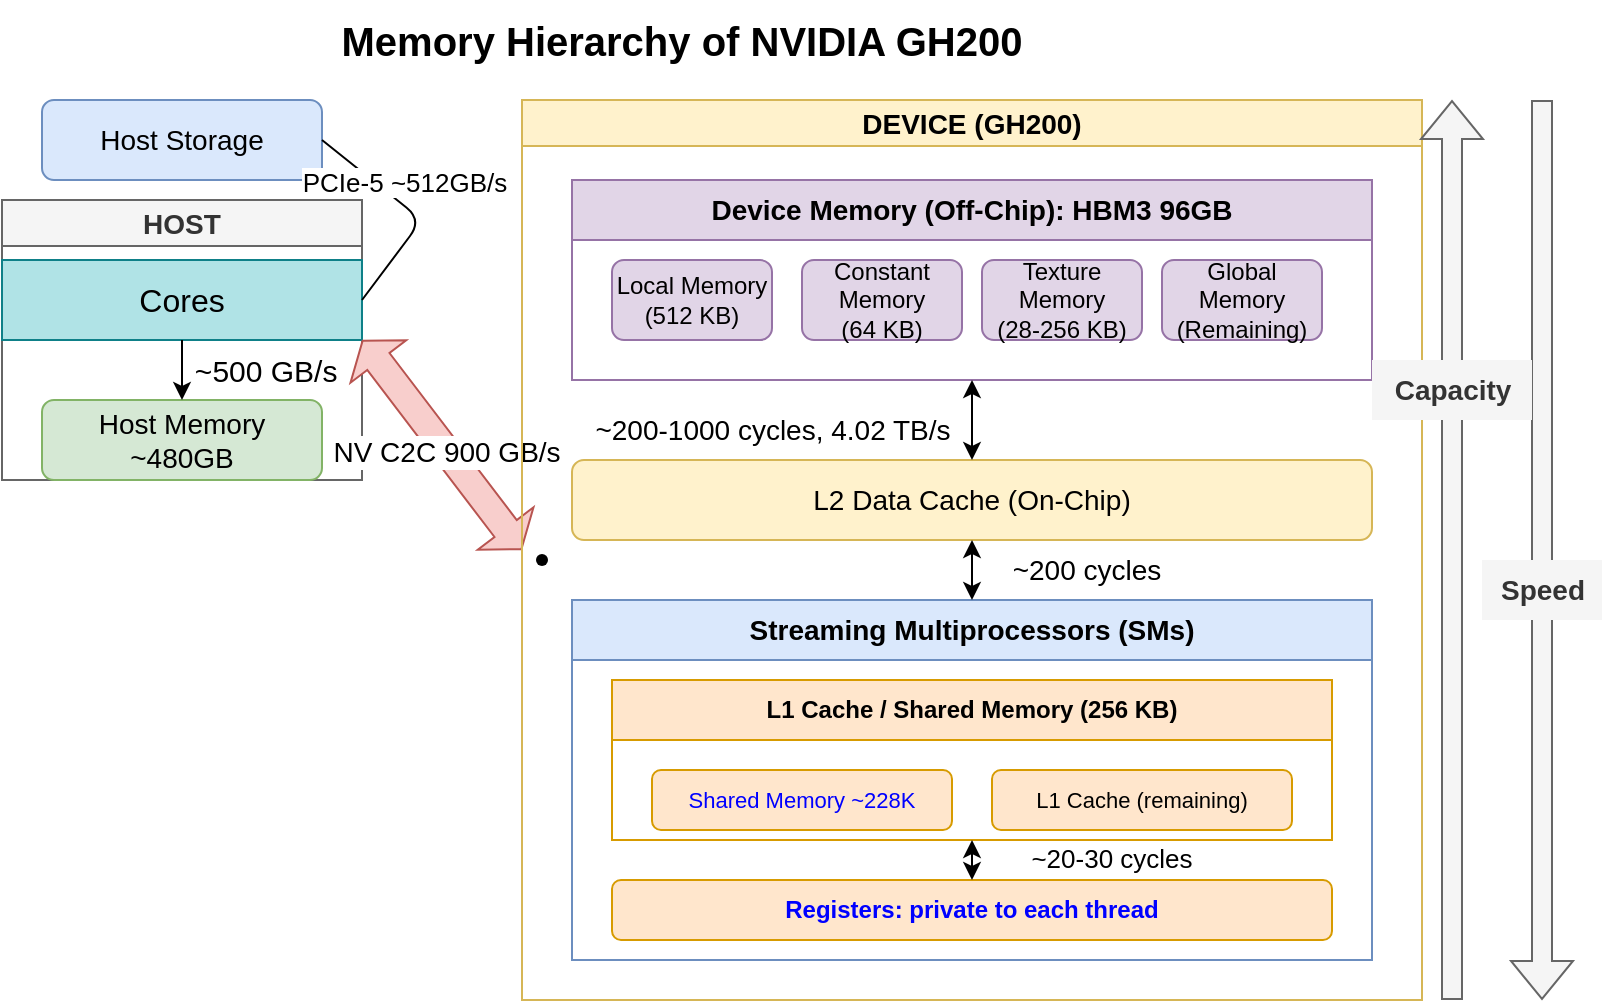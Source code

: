 <mxfile scale="4" border="0">
    <diagram id="gh200-memory-hierarchy-updated" name="Memory Hierarchy">
        <mxGraphModel dx="777" dy="420" grid="1" gridSize="10" guides="1" tooltips="1" connect="1" arrows="1" fold="1" page="1" pageScale="1" pageWidth="850" pageHeight="1100" background="#ffffff" math="0" shadow="0">
            <root>
                <mxCell id="0"/>
                <mxCell id="1" parent="0"/>
                <mxCell id="17" value="" style="group" vertex="1" connectable="0" parent="1">
                    <mxGeometry x="20" y="50" width="800" height="500" as="geometry"/>
                </mxCell>
                <mxCell id="title" value="Memory Hierarchy of NVIDIA GH200" style="text;html=1;strokeColor=none;fillColor=none;align=center;verticalAlign=middle;whiteSpace=wrap;rounded=0;fontSize=20;fontStyle=1" parent="17" vertex="1">
                    <mxGeometry x="90" width="500" height="40" as="geometry"/>
                </mxCell>
                <mxCell id="host_side" value="HOST" style="swimlane;whiteSpace=wrap;html=1;fillColor=#f5f5f5;strokeColor=#666666;fontColor=#333333;fontSize=14;fontStyle=1" parent="17" vertex="1">
                    <mxGeometry y="100" width="180" height="140" as="geometry"/>
                </mxCell>
                <mxCell id="host_memory" value="Host Memory&lt;div&gt;~480GB&lt;/div&gt;" style="rounded=1;whiteSpace=wrap;html=1;fillColor=#d5e8d4;strokeColor=#82b366;fontSize=14" parent="host_side" vertex="1">
                    <mxGeometry x="20" y="100" width="140" height="40" as="geometry"/>
                </mxCell>
                <mxCell id="3" value="Cores" style="rounded=0;whiteSpace=wrap;html=1;fontSize=16;fillColor=#b0e3e6;strokeColor=#0e8088;" vertex="1" parent="host_side">
                    <mxGeometry y="30" width="180" height="40" as="geometry"/>
                </mxCell>
                <mxCell id="4" value="" style="edgeStyle=none;html=1;entryX=0.5;entryY=0;entryDx=0;entryDy=0;" edge="1" parent="host_side" source="3" target="host_memory">
                    <mxGeometry relative="1" as="geometry"/>
                </mxCell>
                <mxCell id="host_memory_label" value="&amp;nbsp;~500 GB/s" style="text;html=1;strokeColor=none;fillColor=none;align=center;verticalAlign=middle;whiteSpace=wrap;rounded=0;fontSize=15;" parent="host_side" vertex="1">
                    <mxGeometry x="90" y="75" width="80" height="20" as="geometry"/>
                </mxCell>
                <mxCell id="host_to_device" value="&lt;font style=&quot;font-size: 14px;&quot;&gt;NV C2C 900 GB/s&lt;/font&gt;" style="shape=flexArrow;endArrow=classic;startArrow=classic;html=1;rounded=0;fillColor=#f8cecc;strokeColor=#b85450;fontSize=10;width=14;endSize=4;startSize=4;entryX=0;entryY=0.5;entryDx=0;entryDy=0;exitX=1;exitY=0.5;exitDy=0;exitDx=0;" parent="17" source="host_side" target="device_side" edge="1">
                    <mxGeometry x="0.059" width="100" height="100" relative="1" as="geometry">
                        <mxPoint x="180" y="150" as="sourcePoint"/>
                        <mxPoint x="280" y="150" as="targetPoint"/>
                        <mxPoint as="offset"/>
                    </mxGeometry>
                </mxCell>
                <mxCell id="bandwidth_arrow" value="" style="shape=flexArrow;endArrow=classic;html=1;rounded=0;fillColor=#f5f5f5;strokeColor=#666666;" parent="17" edge="1">
                    <mxGeometry width="50" height="50" relative="1" as="geometry">
                        <mxPoint x="770" y="50" as="sourcePoint"/>
                        <mxPoint x="770" y="500" as="targetPoint"/>
                    </mxGeometry>
                </mxCell>
                <mxCell id="2" value="Host Storage" style="rounded=1;whiteSpace=wrap;html=1;fillColor=#dae8fc;strokeColor=#6c8ebf;fontSize=14" vertex="1" parent="17">
                    <mxGeometry x="20" y="50" width="140" height="40" as="geometry"/>
                </mxCell>
                <mxCell id="6" value="" style="group" vertex="1" connectable="0" parent="17">
                    <mxGeometry x="260" y="50" width="450" height="450" as="geometry"/>
                </mxCell>
                <mxCell id="device_side" value="DEVICE (GH200)" style="swimlane;whiteSpace=wrap;html=1;fillColor=#fff2cc;strokeColor=#d6b656;fontSize=14;fontStyle=1" parent="6" vertex="1">
                    <mxGeometry width="450" height="450" as="geometry"/>
                </mxCell>
                <mxCell id="device_memory" value="Device Memory (Off-Chip): HBM3 96GB" style="swimlane;whiteSpace=wrap;html=1;fillColor=#e1d5e7;strokeColor=#9673a6;fontSize=14;startSize=30;" parent="device_side" vertex="1">
                    <mxGeometry x="25" y="40" width="400" height="100" as="geometry"/>
                </mxCell>
                <mxCell id="local_mem" value="Local Memory&#xa;(512 KB)" style="rounded=1;whiteSpace=wrap;html=1;fillColor=#e1d5e7;strokeColor=#9673a6;fontSize=12" parent="device_memory" vertex="1">
                    <mxGeometry x="20" y="40" width="80" height="40" as="geometry"/>
                </mxCell>
                <mxCell id="constant_mem" value="Constant Memory&#xa;(64 KB)" style="rounded=1;whiteSpace=wrap;html=1;fillColor=#e1d5e7;strokeColor=#9673a6;fontSize=12" parent="device_memory" vertex="1">
                    <mxGeometry x="115" y="40" width="80" height="40" as="geometry"/>
                </mxCell>
                <mxCell id="texture_mem" value="Texture Memory&#xa;(28-256 KB)" style="rounded=1;whiteSpace=wrap;html=1;fillColor=#e1d5e7;strokeColor=#9673a6;fontSize=12" parent="device_memory" vertex="1">
                    <mxGeometry x="205" y="40" width="80" height="40" as="geometry"/>
                </mxCell>
                <mxCell id="global_mem" value="Global Memory&#xa;(Remaining)" style="rounded=1;whiteSpace=wrap;html=1;fillColor=#e1d5e7;strokeColor=#9673a6;fontSize=12" parent="device_memory" vertex="1">
                    <mxGeometry x="295" y="40" width="80" height="40" as="geometry"/>
                </mxCell>
                <mxCell id="l2_cache" value="L2 Data Cache (On-Chip)" style="rounded=1;whiteSpace=wrap;html=1;fillColor=#fff2cc;strokeColor=#d6b656;fontSize=14" parent="device_side" vertex="1">
                    <mxGeometry x="25" y="180" width="400" height="40" as="geometry"/>
                </mxCell>
                <mxCell id="l2_cache_label" value="~200 cycles" style="text;html=1;strokeColor=none;fillColor=none;align=center;verticalAlign=middle;whiteSpace=wrap;rounded=0;fontSize=14;" parent="device_side" vertex="1">
                    <mxGeometry x="225" y="225" width="115" height="20" as="geometry"/>
                </mxCell>
                <mxCell id="sms_container" value="Streaming Multiprocessors (SMs)" style="swimlane;whiteSpace=wrap;html=1;fillColor=#dae8fc;strokeColor=#6c8ebf;fontSize=14;startSize=30" parent="device_side" vertex="1">
                    <mxGeometry x="25" y="250" width="400" height="180" as="geometry"/>
                </mxCell>
                <mxCell id="l1_shared" value="L1 Cache / Shared Memory (256 KB)" style="swimlane;whiteSpace=wrap;html=1;fillColor=#ffe6cc;strokeColor=#d79b00;fontSize=12;startSize=30" parent="sms_container" vertex="1">
                    <mxGeometry x="20" y="40" width="360" height="80" as="geometry"/>
                </mxCell>
                <mxCell id="shared_memory" value="Shared Memory ~228K" style="rounded=1;whiteSpace=wrap;html=1;fillColor=#ffe6cc;strokeColor=#d79b00;fontSize=11;fontColor=blue;" parent="l1_shared" vertex="1">
                    <mxGeometry x="20" y="45" width="150" height="30" as="geometry"/>
                </mxCell>
                <mxCell id="l1_cache" value="L1 Cache (remaining)" style="rounded=1;whiteSpace=wrap;html=1;fillColor=#ffe6cc;strokeColor=#d79b00;fontSize=11;" parent="l1_shared" vertex="1">
                    <mxGeometry x="190" y="45" width="150" height="30" as="geometry"/>
                </mxCell>
                <mxCell id="registers" value="Registers: private to each thread" style="rounded=1;whiteSpace=wrap;html=1;fillColor=#ffe6cc;strokeColor=#d79b00;fontSize=12;fontColor=blue;fontStyle=1" parent="sms_container" vertex="1">
                    <mxGeometry x="20" y="140" width="360" height="30" as="geometry"/>
                </mxCell>
                <mxCell id="l1_shared_label" value="~20-30 cycles" style="text;html=1;strokeColor=none;fillColor=none;align=center;verticalAlign=middle;whiteSpace=wrap;rounded=0;fontSize=13;" parent="sms_container" vertex="1">
                    <mxGeometry x="220" y="124" width="100" height="10" as="geometry"/>
                </mxCell>
                <mxCell id="l1_to_registers" value="" style="endArrow=classic;startArrow=classic;html=1;rounded=0;exitX=0.5;exitY=1;exitDx=0;exitDy=0;entryX=0.5;entryY=0;entryDx=0;entryDy=0;" parent="sms_container" source="l1_shared" target="registers" edge="1">
                    <mxGeometry width="50" height="50" relative="1" as="geometry">
                        <mxPoint x="35" y="-20" as="sourcePoint"/>
                        <mxPoint x="85" y="-70" as="targetPoint"/>
                    </mxGeometry>
                </mxCell>
                <mxCell id="5" value="~200-1000 cycles, 4.02 TB/s" style="text;html=1;align=center;verticalAlign=middle;resizable=0;points=[];autosize=1;strokeColor=none;fillColor=none;fontSize=14;" vertex="1" parent="device_side">
                    <mxGeometry x="25" y="150" width="200" height="30" as="geometry"/>
                </mxCell>
                <mxCell id="mem_to_l2" value="" style="endArrow=classic;startArrow=classic;html=1;rounded=0;exitX=0.5;exitY=1;exitDx=0;exitDy=0;entryX=0.5;entryY=0;entryDx=0;entryDy=0;" parent="device_side" source="device_memory" target="l2_cache" edge="1">
                    <mxGeometry width="50" height="50" relative="1" as="geometry">
                        <mxPoint x="60" y="230" as="sourcePoint"/>
                        <mxPoint x="110" y="180" as="targetPoint"/>
                    </mxGeometry>
                </mxCell>
                <mxCell id="l2_to_sms" value="" style="endArrow=classic;startArrow=classic;html=1;rounded=0;exitX=0.5;exitY=1;exitDx=0;exitDy=0;entryX=0.5;entryY=0;entryDx=0;entryDy=0;" parent="device_side" source="l2_cache" target="sms_container" edge="1">
                    <mxGeometry width="50" height="50" relative="1" as="geometry">
                        <mxPoint x="60" y="230" as="sourcePoint"/>
                        <mxPoint x="110" y="180" as="targetPoint"/>
                    </mxGeometry>
                </mxCell>
                <mxCell id="latency_arrow" value="" style="shape=flexArrow;endArrow=classic;html=1;rounded=0;fillColor=#f5f5f5;strokeColor=#666666;" parent="17" edge="1">
                    <mxGeometry width="50" height="50" relative="1" as="geometry">
                        <mxPoint x="725" y="500" as="sourcePoint"/>
                        <mxPoint x="725" y="50" as="targetPoint"/>
                    </mxGeometry>
                </mxCell>
                <mxCell id="9" value="Capacity" style="text;html=1;align=center;verticalAlign=middle;resizable=0;points=[];autosize=1;fontStyle=1;fillColor=#f5f5f5;fontColor=#333333;strokeColor=none;fontSize=14;" vertex="1" parent="17">
                    <mxGeometry x="685" y="180" width="80" height="30" as="geometry"/>
                </mxCell>
                <mxCell id="11" value="Speed" style="text;html=1;align=center;verticalAlign=middle;resizable=0;points=[];autosize=1;strokeColor=none;fillColor=#f5f5f5;fontStyle=1;fontSize=14;fontColor=#333333;" vertex="1" parent="17">
                    <mxGeometry x="740" y="280" width="60" height="30" as="geometry"/>
                </mxCell>
                <mxCell id="14" value="" style="endArrow=none;html=1;fontFamily=Helvetica;fontSize=12;fontColor=default;exitX=1;exitY=0.5;exitDx=0;exitDy=0;entryX=1;entryY=0.5;entryDx=0;entryDy=0;" edge="1" source="2" target="3" parent="17">
                    <mxGeometry width="50" height="50" relative="1" as="geometry">
                        <mxPoint x="420" y="100" as="sourcePoint"/>
                        <mxPoint x="360" y="70" as="targetPoint"/>
                        <Array as="points">
                            <mxPoint x="210" y="110"/>
                        </Array>
                    </mxGeometry>
                </mxCell>
                <mxCell id="16" value="PCIe-5 ~512GB/s" style="edgeLabel;html=1;align=center;verticalAlign=middle;resizable=0;points=[];fontSize=13;" vertex="1" connectable="0" parent="14">
                    <mxGeometry x="-0.101" y="1" relative="1" as="geometry">
                        <mxPoint y="-11" as="offset"/>
                    </mxGeometry>
                </mxCell>
                <mxCell id="15" value="" style="shape=waypoint;sketch=0;fillStyle=solid;size=6;pointerEvents=1;points=[];fillColor=none;resizable=0;rotatable=0;perimeter=centerPerimeter;snapToPoint=1;fontFamily=Helvetica;fontSize=12;fontColor=default;" vertex="1" parent="17">
                    <mxGeometry x="260" y="270" width="20" height="20" as="geometry"/>
                </mxCell>
            </root>
        </mxGraphModel>
    </diagram>
</mxfile>